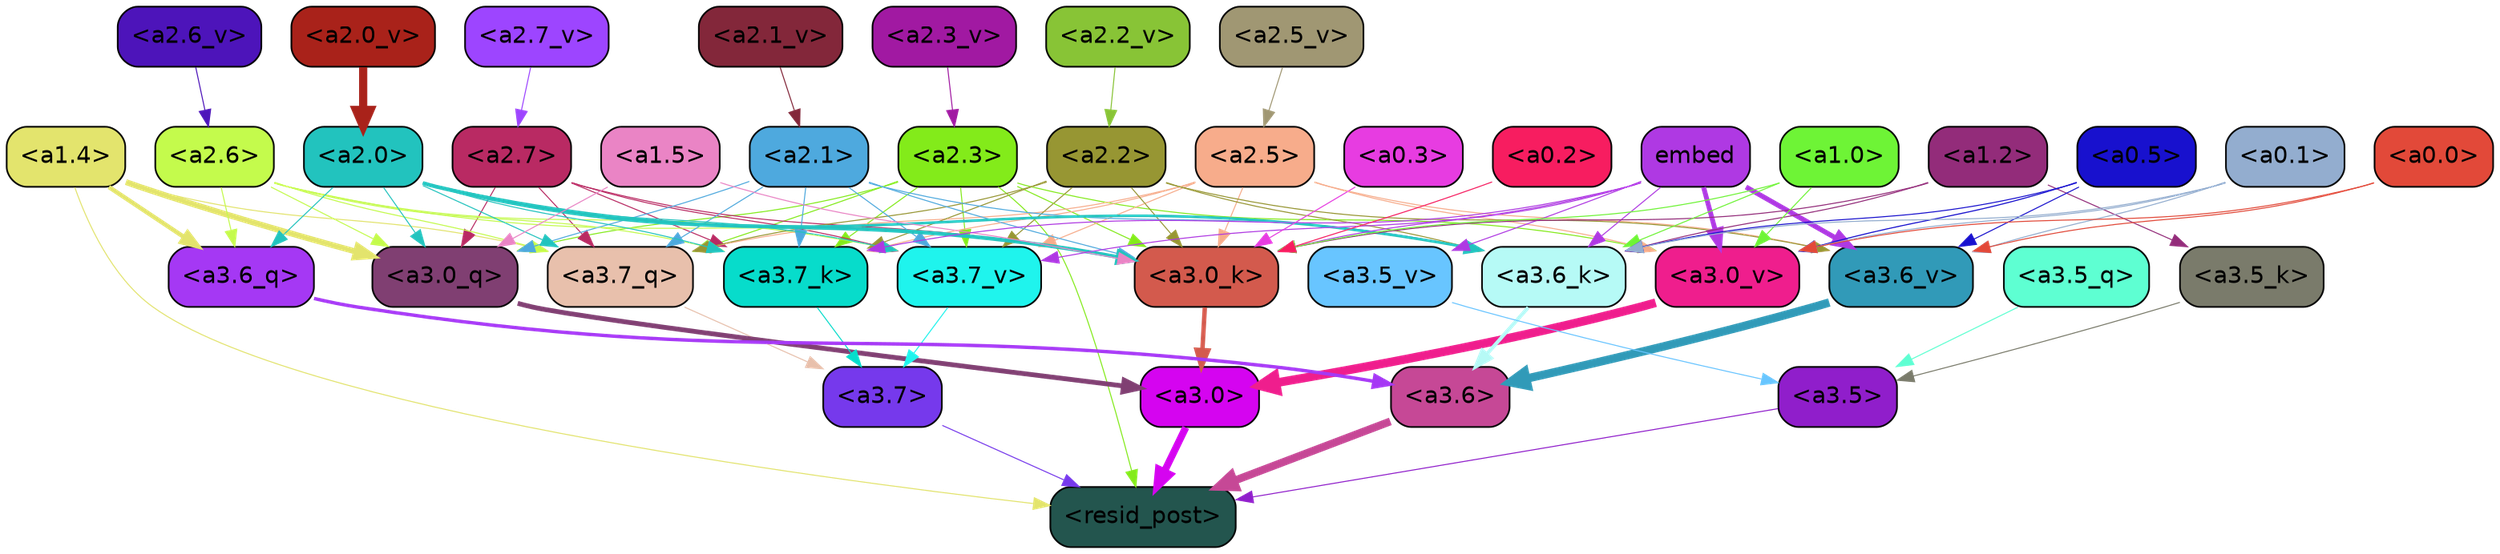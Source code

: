strict digraph "" {
	graph [bgcolor=transparent,
		layout=dot,
		overlap=false,
		splines=true
	];
	"<a3.7>"	[color=black,
		fillcolor="#7639ec",
		fontname=Helvetica,
		shape=box,
		style="filled, rounded"];
	"<resid_post>"	[color=black,
		fillcolor="#23554e",
		fontname=Helvetica,
		shape=box,
		style="filled, rounded"];
	"<a3.7>" -> "<resid_post>"	[color="#7639ec",
		penwidth=0.6];
	"<a3.6>"	[color=black,
		fillcolor="#c64896",
		fontname=Helvetica,
		shape=box,
		style="filled, rounded"];
	"<a3.6>" -> "<resid_post>"	[color="#c64896",
		penwidth=4.6696330308914185];
	"<a3.5>"	[color=black,
		fillcolor="#901ecb",
		fontname=Helvetica,
		shape=box,
		style="filled, rounded"];
	"<a3.5>" -> "<resid_post>"	[color="#901ecb",
		penwidth=0.6];
	"<a3.0>"	[color=black,
		fillcolor="#d504f0",
		fontname=Helvetica,
		shape=box,
		style="filled, rounded"];
	"<a3.0>" -> "<resid_post>"	[color="#d504f0",
		penwidth=4.282557368278503];
	"<a2.3>"	[color=black,
		fillcolor="#83eb1a",
		fontname=Helvetica,
		shape=box,
		style="filled, rounded"];
	"<a2.3>" -> "<resid_post>"	[color="#83eb1a",
		penwidth=0.6];
	"<a3.7_q>"	[color=black,
		fillcolor="#e8c0ac",
		fontname=Helvetica,
		shape=box,
		style="filled, rounded"];
	"<a2.3>" -> "<a3.7_q>"	[color="#83eb1a",
		penwidth=0.6];
	"<a3.0_q>"	[color=black,
		fillcolor="#803f72",
		fontname=Helvetica,
		shape=box,
		style="filled, rounded"];
	"<a2.3>" -> "<a3.0_q>"	[color="#83eb1a",
		penwidth=0.6];
	"<a3.7_k>"	[color=black,
		fillcolor="#07dccb",
		fontname=Helvetica,
		shape=box,
		style="filled, rounded"];
	"<a2.3>" -> "<a3.7_k>"	[color="#83eb1a",
		penwidth=0.6];
	"<a3.0_k>"	[color=black,
		fillcolor="#d35a4d",
		fontname=Helvetica,
		shape=box,
		style="filled, rounded"];
	"<a2.3>" -> "<a3.0_k>"	[color="#83eb1a",
		penwidth=0.6];
	"<a3.7_v>"	[color=black,
		fillcolor="#1ff4ed",
		fontname=Helvetica,
		shape=box,
		style="filled, rounded"];
	"<a2.3>" -> "<a3.7_v>"	[color="#83eb1a",
		penwidth=0.6];
	"<a3.0_v>"	[color=black,
		fillcolor="#ef1e8d",
		fontname=Helvetica,
		shape=box,
		style="filled, rounded"];
	"<a2.3>" -> "<a3.0_v>"	[color="#83eb1a",
		penwidth=0.6];
	"<a1.4>"	[color=black,
		fillcolor="#e3e46d",
		fontname=Helvetica,
		shape=box,
		style="filled, rounded"];
	"<a1.4>" -> "<resid_post>"	[color="#e3e46d",
		penwidth=0.6];
	"<a1.4>" -> "<a3.7_q>"	[color="#e3e46d",
		penwidth=0.6];
	"<a3.6_q>"	[color=black,
		fillcolor="#a538f4",
		fontname=Helvetica,
		shape=box,
		style="filled, rounded"];
	"<a1.4>" -> "<a3.6_q>"	[color="#e3e46d",
		penwidth=2.6073555648326874];
	"<a1.4>" -> "<a3.0_q>"	[color="#e3e46d",
		penwidth=3.4971605762839317];
	"<a3.7_q>" -> "<a3.7>"	[color="#e8c0ac",
		penwidth=0.6];
	"<a3.6_q>" -> "<a3.6>"	[color="#a538f4",
		penwidth=2.03758105635643];
	"<a3.5_q>"	[color=black,
		fillcolor="#5effd2",
		fontname=Helvetica,
		shape=box,
		style="filled, rounded"];
	"<a3.5_q>" -> "<a3.5>"	[color="#5effd2",
		penwidth=0.6];
	"<a3.0_q>" -> "<a3.0>"	[color="#803f72",
		penwidth=2.8638100624084473];
	"<a3.7_k>" -> "<a3.7>"	[color="#07dccb",
		penwidth=0.6];
	"<a3.6_k>"	[color=black,
		fillcolor="#b6faf6",
		fontname=Helvetica,
		shape=box,
		style="filled, rounded"];
	"<a3.6_k>" -> "<a3.6>"	[color="#b6faf6",
		penwidth=2.174198240041733];
	"<a3.5_k>"	[color=black,
		fillcolor="#7a7b6b",
		fontname=Helvetica,
		shape=box,
		style="filled, rounded"];
	"<a3.5_k>" -> "<a3.5>"	[color="#7a7b6b",
		penwidth=0.6];
	"<a3.0_k>" -> "<a3.0>"	[color="#d35a4d",
		penwidth=2.6274144649505615];
	"<a3.7_v>" -> "<a3.7>"	[color="#1ff4ed",
		penwidth=0.6];
	"<a3.6_v>"	[color=black,
		fillcolor="#319ab8",
		fontname=Helvetica,
		shape=box,
		style="filled, rounded"];
	"<a3.6_v>" -> "<a3.6>"	[color="#319ab8",
		penwidth=5.002329230308533];
	"<a3.5_v>"	[color=black,
		fillcolor="#68c5ff",
		fontname=Helvetica,
		shape=box,
		style="filled, rounded"];
	"<a3.5_v>" -> "<a3.5>"	[color="#68c5ff",
		penwidth=0.6];
	"<a3.0_v>" -> "<a3.0>"	[color="#ef1e8d",
		penwidth=5.188832879066467];
	"<a2.7>"	[color=black,
		fillcolor="#b92a63",
		fontname=Helvetica,
		shape=box,
		style="filled, rounded"];
	"<a2.7>" -> "<a3.7_q>"	[color="#b92a63",
		penwidth=0.6];
	"<a2.7>" -> "<a3.0_q>"	[color="#b92a63",
		penwidth=0.6];
	"<a2.7>" -> "<a3.7_k>"	[color="#b92a63",
		penwidth=0.6];
	"<a2.7>" -> "<a3.0_k>"	[color="#b92a63",
		penwidth=0.6];
	"<a2.7>" -> "<a3.7_v>"	[color="#b92a63",
		penwidth=0.6];
	"<a2.6>"	[color=black,
		fillcolor="#c4fb4c",
		fontname=Helvetica,
		shape=box,
		style="filled, rounded"];
	"<a2.6>" -> "<a3.7_q>"	[color="#c4fb4c",
		penwidth=0.6];
	"<a2.6>" -> "<a3.6_q>"	[color="#c4fb4c",
		penwidth=0.6];
	"<a2.6>" -> "<a3.0_q>"	[color="#c4fb4c",
		penwidth=0.6];
	"<a2.6>" -> "<a3.7_k>"	[color="#c4fb4c",
		penwidth=0.6];
	"<a2.6>" -> "<a3.0_k>"	[color="#c4fb4c",
		penwidth=0.6];
	"<a2.6>" -> "<a3.7_v>"	[color="#c4fb4c",
		penwidth=0.6];
	"<a2.5>"	[color=black,
		fillcolor="#f7ac8b",
		fontname=Helvetica,
		shape=box,
		style="filled, rounded"];
	"<a2.5>" -> "<a3.7_q>"	[color="#f7ac8b",
		penwidth=0.6];
	"<a2.5>" -> "<a3.7_k>"	[color="#f7ac8b",
		penwidth=0.6];
	"<a2.5>" -> "<a3.0_k>"	[color="#f7ac8b",
		penwidth=0.6];
	"<a2.5>" -> "<a3.7_v>"	[color="#f7ac8b",
		penwidth=0.6];
	"<a2.5>" -> "<a3.6_v>"	[color="#f7ac8b",
		penwidth=0.6];
	"<a2.5>" -> "<a3.0_v>"	[color="#f7ac8b",
		penwidth=0.6];
	"<a2.2>"	[color=black,
		fillcolor="#979633",
		fontname=Helvetica,
		shape=box,
		style="filled, rounded"];
	"<a2.2>" -> "<a3.7_q>"	[color="#979633",
		penwidth=0.6];
	"<a2.2>" -> "<a3.7_k>"	[color="#979633",
		penwidth=0.6];
	"<a2.2>" -> "<a3.6_k>"	[color="#979633",
		penwidth=0.6];
	"<a2.2>" -> "<a3.0_k>"	[color="#979633",
		penwidth=0.6];
	"<a2.2>" -> "<a3.7_v>"	[color="#979633",
		penwidth=0.6];
	"<a2.2>" -> "<a3.6_v>"	[color="#979633",
		penwidth=0.6];
	"<a2.1>"	[color=black,
		fillcolor="#4ea9de",
		fontname=Helvetica,
		shape=box,
		style="filled, rounded"];
	"<a2.1>" -> "<a3.7_q>"	[color="#4ea9de",
		penwidth=0.6];
	"<a2.1>" -> "<a3.0_q>"	[color="#4ea9de",
		penwidth=0.6];
	"<a2.1>" -> "<a3.7_k>"	[color="#4ea9de",
		penwidth=0.6];
	"<a2.1>" -> "<a3.6_k>"	[color="#4ea9de",
		penwidth=0.6];
	"<a2.1>" -> "<a3.0_k>"	[color="#4ea9de",
		penwidth=0.6];
	"<a2.1>" -> "<a3.7_v>"	[color="#4ea9de",
		penwidth=0.6];
	"<a2.0>"	[color=black,
		fillcolor="#22c3be",
		fontname=Helvetica,
		shape=box,
		style="filled, rounded"];
	"<a2.0>" -> "<a3.7_q>"	[color="#22c3be",
		penwidth=0.6];
	"<a2.0>" -> "<a3.6_q>"	[color="#22c3be",
		penwidth=0.6];
	"<a2.0>" -> "<a3.0_q>"	[color="#22c3be",
		penwidth=0.6];
	"<a2.0>" -> "<a3.7_k>"	[color="#22c3be",
		penwidth=0.6];
	"<a2.0>" -> "<a3.6_k>"	[color="#22c3be",
		penwidth=1.5568191409111023];
	"<a2.0>" -> "<a3.0_k>"	[color="#22c3be",
		penwidth=2.270527422428131];
	"<a2.0>" -> "<a3.7_v>"	[color="#22c3be",
		penwidth=0.6];
	"<a1.5>"	[color=black,
		fillcolor="#ea84c5",
		fontname=Helvetica,
		shape=box,
		style="filled, rounded"];
	"<a1.5>" -> "<a3.0_q>"	[color="#ea84c5",
		penwidth=0.6];
	"<a1.5>" -> "<a3.0_k>"	[color="#ea84c5",
		penwidth=0.6];
	embed	[color=black,
		fillcolor="#af39e3",
		fontname=Helvetica,
		shape=box,
		style="filled, rounded"];
	embed -> "<a3.7_k>"	[color="#af39e3",
		penwidth=0.6];
	embed -> "<a3.6_k>"	[color="#af39e3",
		penwidth=0.6];
	embed -> "<a3.0_k>"	[color="#af39e3",
		penwidth=0.6];
	embed -> "<a3.7_v>"	[color="#af39e3",
		penwidth=0.6];
	embed -> "<a3.6_v>"	[color="#af39e3",
		penwidth=2.9588699340820312];
	embed -> "<a3.5_v>"	[color="#af39e3",
		penwidth=0.6];
	embed -> "<a3.0_v>"	[color="#af39e3",
		penwidth=2.8686431646347046];
	"<a1.2>"	[color=black,
		fillcolor="#932c7a",
		fontname=Helvetica,
		shape=box,
		style="filled, rounded"];
	"<a1.2>" -> "<a3.6_k>"	[color="#932c7a",
		penwidth=0.6];
	"<a1.2>" -> "<a3.5_k>"	[color="#932c7a",
		penwidth=0.6];
	"<a1.2>" -> "<a3.0_k>"	[color="#932c7a",
		penwidth=0.6];
	"<a1.0>"	[color=black,
		fillcolor="#6ef436",
		fontname=Helvetica,
		shape=box,
		style="filled, rounded"];
	"<a1.0>" -> "<a3.6_k>"	[color="#6ef436",
		penwidth=0.6];
	"<a1.0>" -> "<a3.0_k>"	[color="#6ef436",
		penwidth=0.6];
	"<a1.0>" -> "<a3.0_v>"	[color="#6ef436",
		penwidth=0.6];
	"<a0.5>"	[color=black,
		fillcolor="#1811ce",
		fontname=Helvetica,
		shape=box,
		style="filled, rounded"];
	"<a0.5>" -> "<a3.6_k>"	[color="#1811ce",
		penwidth=0.6];
	"<a0.5>" -> "<a3.6_v>"	[color="#1811ce",
		penwidth=0.6];
	"<a0.5>" -> "<a3.0_v>"	[color="#1811ce",
		penwidth=0.6421224474906921];
	"<a0.1>"	[color=black,
		fillcolor="#93adcf",
		fontname=Helvetica,
		shape=box,
		style="filled, rounded"];
	"<a0.1>" -> "<a3.6_k>"	[color="#93adcf",
		penwidth=0.6];
	"<a0.1>" -> "<a3.6_v>"	[color="#93adcf",
		penwidth=0.6];
	"<a0.1>" -> "<a3.0_v>"	[color="#93adcf",
		penwidth=0.6];
	"<a0.3>"	[color=black,
		fillcolor="#e73ce1",
		fontname=Helvetica,
		shape=box,
		style="filled, rounded"];
	"<a0.3>" -> "<a3.0_k>"	[color="#e73ce1",
		penwidth=0.6];
	"<a0.2>"	[color=black,
		fillcolor="#f71d60",
		fontname=Helvetica,
		shape=box,
		style="filled, rounded"];
	"<a0.2>" -> "<a3.0_k>"	[color="#f71d60",
		penwidth=0.6];
	"<a0.0>"	[color=black,
		fillcolor="#e24939",
		fontname=Helvetica,
		shape=box,
		style="filled, rounded"];
	"<a0.0>" -> "<a3.6_v>"	[color="#e24939",
		penwidth=0.6];
	"<a0.0>" -> "<a3.0_v>"	[color="#e24939",
		penwidth=0.6];
	"<a2.7_v>"	[color=black,
		fillcolor="#9d45ff",
		fontname=Helvetica,
		shape=box,
		style="filled, rounded"];
	"<a2.7_v>" -> "<a2.7>"	[color="#9d45ff",
		penwidth=0.6];
	"<a2.6_v>"	[color=black,
		fillcolor="#4d14ba",
		fontname=Helvetica,
		shape=box,
		style="filled, rounded"];
	"<a2.6_v>" -> "<a2.6>"	[color="#4d14ba",
		penwidth=0.6];
	"<a2.5_v>"	[color=black,
		fillcolor="#a09773",
		fontname=Helvetica,
		shape=box,
		style="filled, rounded"];
	"<a2.5_v>" -> "<a2.5>"	[color="#a09773",
		penwidth=0.6];
	"<a2.3_v>"	[color=black,
		fillcolor="#a119a2",
		fontname=Helvetica,
		shape=box,
		style="filled, rounded"];
	"<a2.3_v>" -> "<a2.3>"	[color="#a119a2",
		penwidth=0.6];
	"<a2.2_v>"	[color=black,
		fillcolor="#88c436",
		fontname=Helvetica,
		shape=box,
		style="filled, rounded"];
	"<a2.2_v>" -> "<a2.2>"	[color="#88c436",
		penwidth=0.6];
	"<a2.1_v>"	[color=black,
		fillcolor="#83273a",
		fontname=Helvetica,
		shape=box,
		style="filled, rounded"];
	"<a2.1_v>" -> "<a2.1>"	[color="#83273a",
		penwidth=0.6];
	"<a2.0_v>"	[color=black,
		fillcolor="#a9221a",
		fontname=Helvetica,
		shape=box,
		style="filled, rounded"];
	"<a2.0_v>" -> "<a2.0>"	[color="#a9221a",
		penwidth=4.906715989112854];
}
